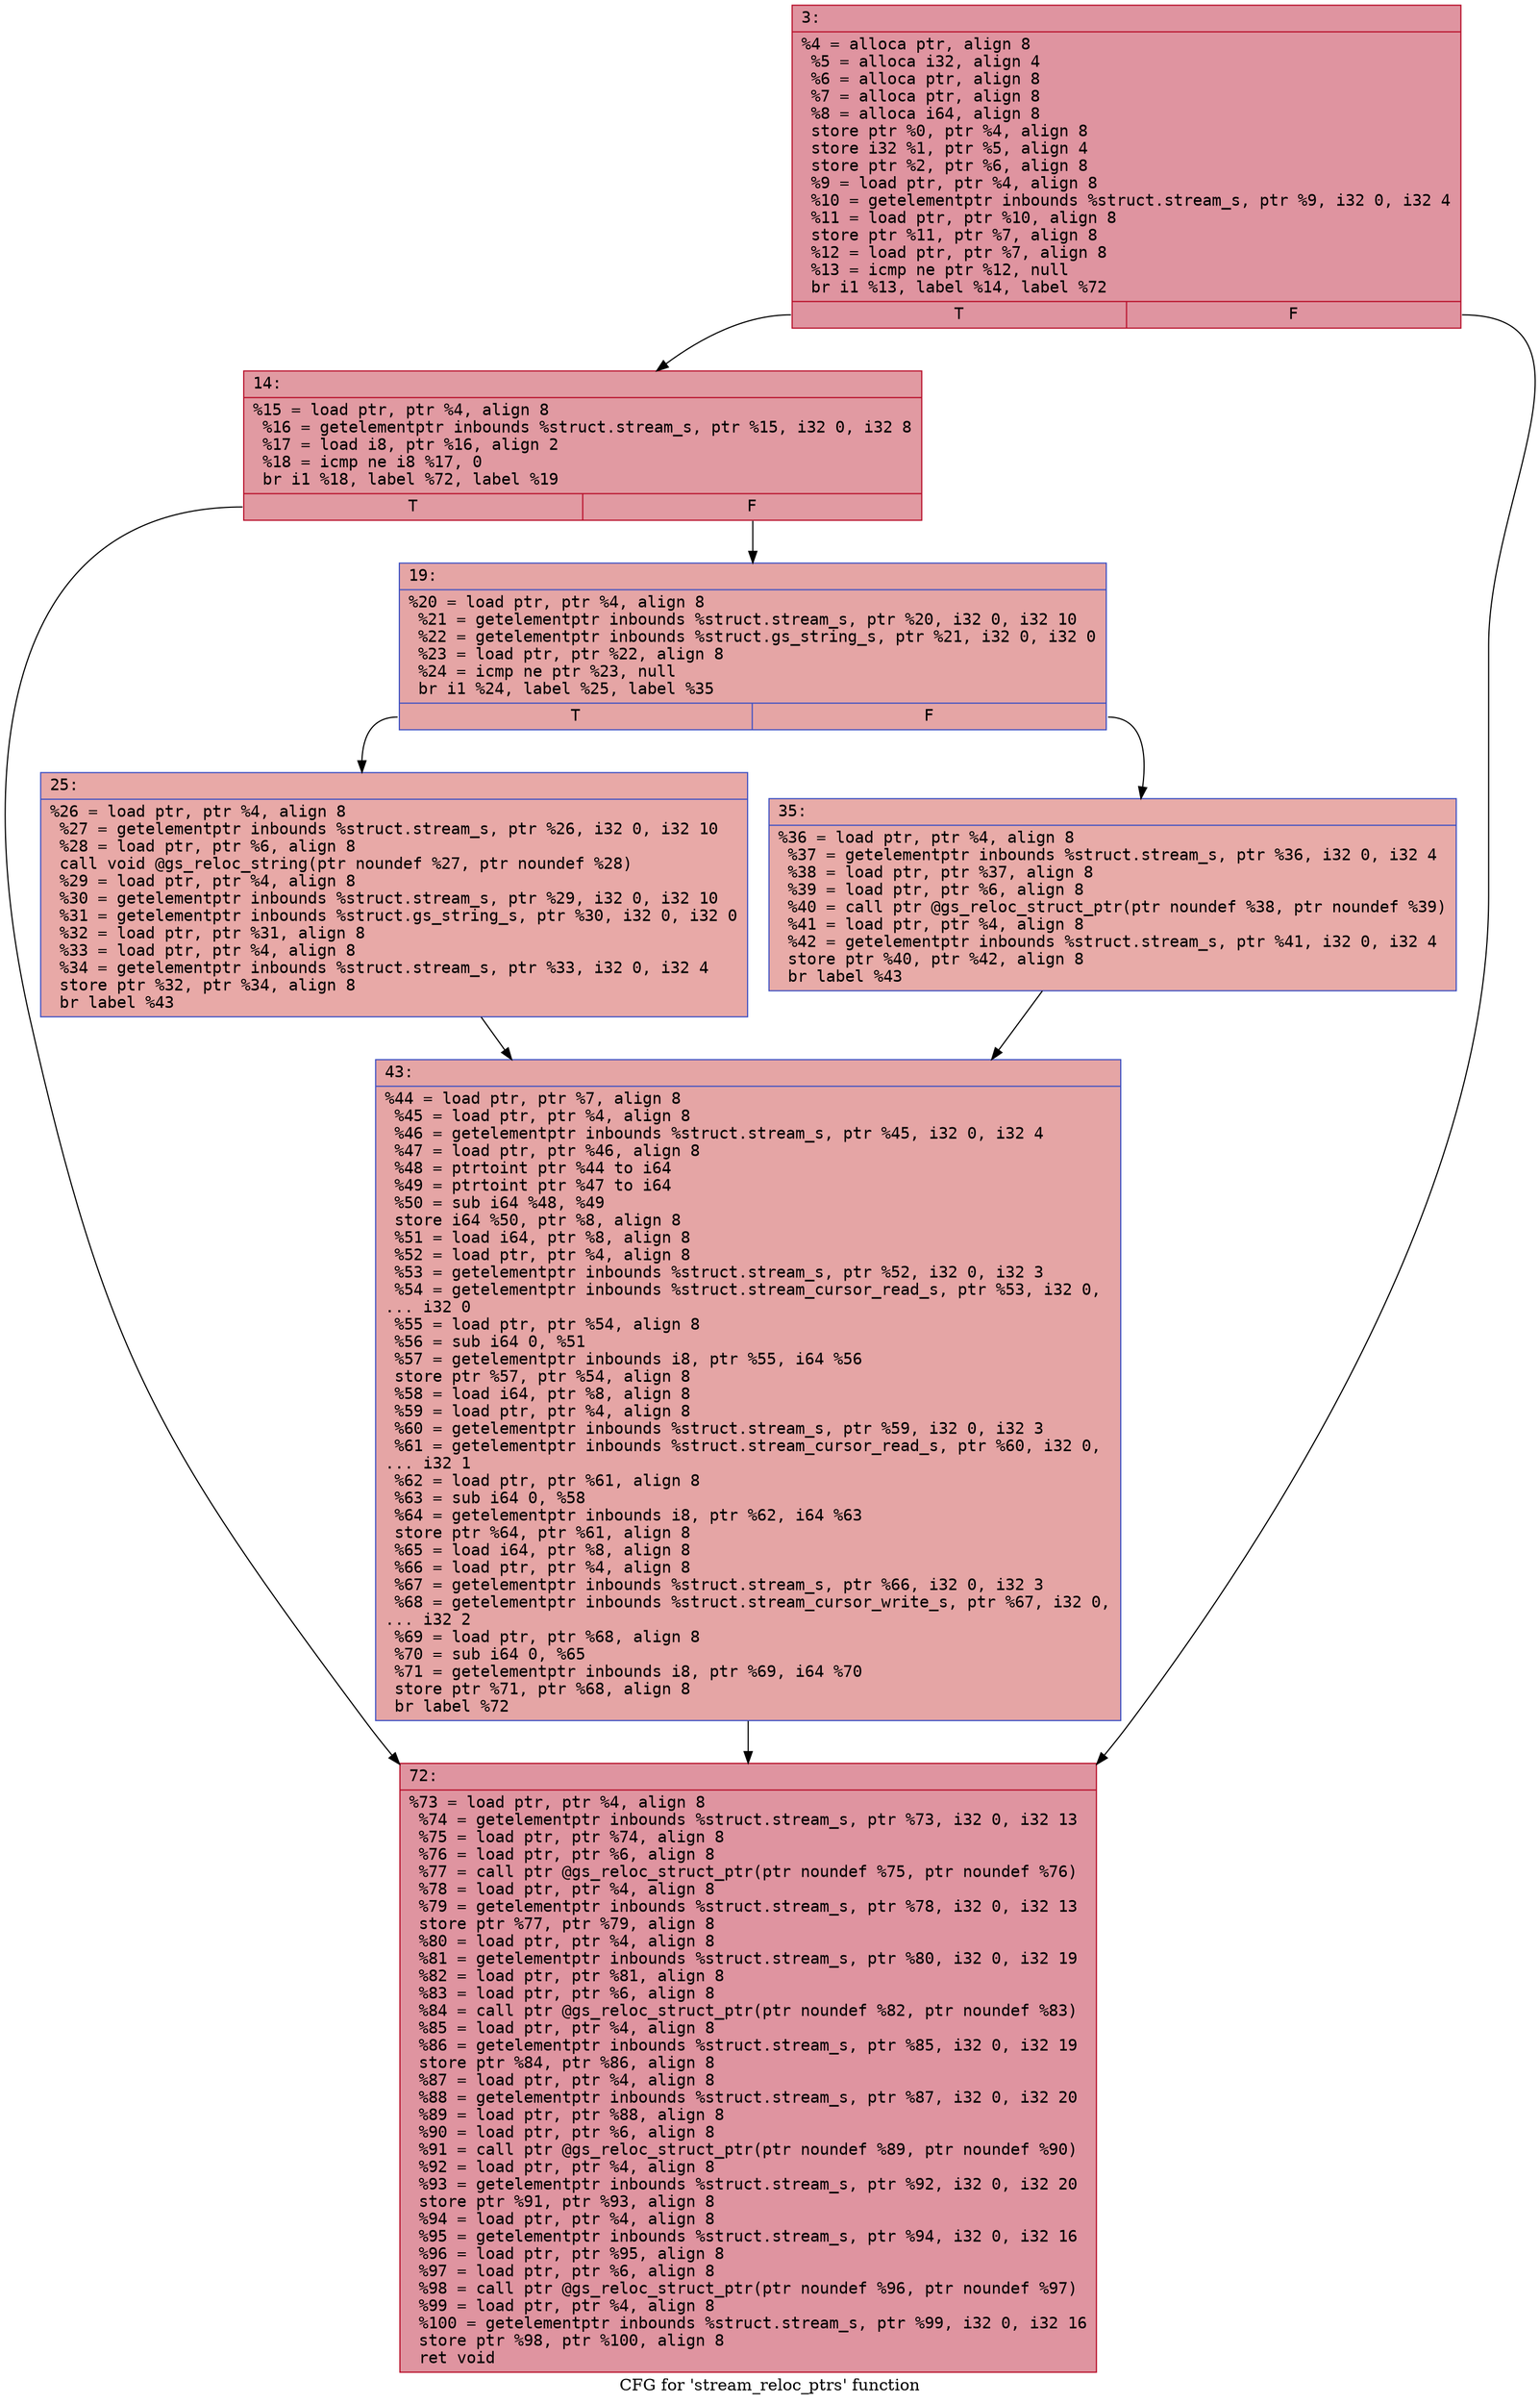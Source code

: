 digraph "CFG for 'stream_reloc_ptrs' function" {
	label="CFG for 'stream_reloc_ptrs' function";

	Node0x600003214ff0 [shape=record,color="#b70d28ff", style=filled, fillcolor="#b70d2870" fontname="Courier",label="{3:\l|  %4 = alloca ptr, align 8\l  %5 = alloca i32, align 4\l  %6 = alloca ptr, align 8\l  %7 = alloca ptr, align 8\l  %8 = alloca i64, align 8\l  store ptr %0, ptr %4, align 8\l  store i32 %1, ptr %5, align 4\l  store ptr %2, ptr %6, align 8\l  %9 = load ptr, ptr %4, align 8\l  %10 = getelementptr inbounds %struct.stream_s, ptr %9, i32 0, i32 4\l  %11 = load ptr, ptr %10, align 8\l  store ptr %11, ptr %7, align 8\l  %12 = load ptr, ptr %7, align 8\l  %13 = icmp ne ptr %12, null\l  br i1 %13, label %14, label %72\l|{<s0>T|<s1>F}}"];
	Node0x600003214ff0:s0 -> Node0x600003215040[tooltip="3 -> 14\nProbability 62.50%" ];
	Node0x600003214ff0:s1 -> Node0x6000032151d0[tooltip="3 -> 72\nProbability 37.50%" ];
	Node0x600003215040 [shape=record,color="#b70d28ff", style=filled, fillcolor="#bb1b2c70" fontname="Courier",label="{14:\l|  %15 = load ptr, ptr %4, align 8\l  %16 = getelementptr inbounds %struct.stream_s, ptr %15, i32 0, i32 8\l  %17 = load i8, ptr %16, align 2\l  %18 = icmp ne i8 %17, 0\l  br i1 %18, label %72, label %19\l|{<s0>T|<s1>F}}"];
	Node0x600003215040:s0 -> Node0x6000032151d0[tooltip="14 -> 72\nProbability 62.50%" ];
	Node0x600003215040:s1 -> Node0x600003215090[tooltip="14 -> 19\nProbability 37.50%" ];
	Node0x600003215090 [shape=record,color="#3d50c3ff", style=filled, fillcolor="#c5333470" fontname="Courier",label="{19:\l|  %20 = load ptr, ptr %4, align 8\l  %21 = getelementptr inbounds %struct.stream_s, ptr %20, i32 0, i32 10\l  %22 = getelementptr inbounds %struct.gs_string_s, ptr %21, i32 0, i32 0\l  %23 = load ptr, ptr %22, align 8\l  %24 = icmp ne ptr %23, null\l  br i1 %24, label %25, label %35\l|{<s0>T|<s1>F}}"];
	Node0x600003215090:s0 -> Node0x6000032150e0[tooltip="19 -> 25\nProbability 62.50%" ];
	Node0x600003215090:s1 -> Node0x600003215130[tooltip="19 -> 35\nProbability 37.50%" ];
	Node0x6000032150e0 [shape=record,color="#3d50c3ff", style=filled, fillcolor="#ca3b3770" fontname="Courier",label="{25:\l|  %26 = load ptr, ptr %4, align 8\l  %27 = getelementptr inbounds %struct.stream_s, ptr %26, i32 0, i32 10\l  %28 = load ptr, ptr %6, align 8\l  call void @gs_reloc_string(ptr noundef %27, ptr noundef %28)\l  %29 = load ptr, ptr %4, align 8\l  %30 = getelementptr inbounds %struct.stream_s, ptr %29, i32 0, i32 10\l  %31 = getelementptr inbounds %struct.gs_string_s, ptr %30, i32 0, i32 0\l  %32 = load ptr, ptr %31, align 8\l  %33 = load ptr, ptr %4, align 8\l  %34 = getelementptr inbounds %struct.stream_s, ptr %33, i32 0, i32 4\l  store ptr %32, ptr %34, align 8\l  br label %43\l}"];
	Node0x6000032150e0 -> Node0x600003215180[tooltip="25 -> 43\nProbability 100.00%" ];
	Node0x600003215130 [shape=record,color="#3d50c3ff", style=filled, fillcolor="#cc403a70" fontname="Courier",label="{35:\l|  %36 = load ptr, ptr %4, align 8\l  %37 = getelementptr inbounds %struct.stream_s, ptr %36, i32 0, i32 4\l  %38 = load ptr, ptr %37, align 8\l  %39 = load ptr, ptr %6, align 8\l  %40 = call ptr @gs_reloc_struct_ptr(ptr noundef %38, ptr noundef %39)\l  %41 = load ptr, ptr %4, align 8\l  %42 = getelementptr inbounds %struct.stream_s, ptr %41, i32 0, i32 4\l  store ptr %40, ptr %42, align 8\l  br label %43\l}"];
	Node0x600003215130 -> Node0x600003215180[tooltip="35 -> 43\nProbability 100.00%" ];
	Node0x600003215180 [shape=record,color="#3d50c3ff", style=filled, fillcolor="#c5333470" fontname="Courier",label="{43:\l|  %44 = load ptr, ptr %7, align 8\l  %45 = load ptr, ptr %4, align 8\l  %46 = getelementptr inbounds %struct.stream_s, ptr %45, i32 0, i32 4\l  %47 = load ptr, ptr %46, align 8\l  %48 = ptrtoint ptr %44 to i64\l  %49 = ptrtoint ptr %47 to i64\l  %50 = sub i64 %48, %49\l  store i64 %50, ptr %8, align 8\l  %51 = load i64, ptr %8, align 8\l  %52 = load ptr, ptr %4, align 8\l  %53 = getelementptr inbounds %struct.stream_s, ptr %52, i32 0, i32 3\l  %54 = getelementptr inbounds %struct.stream_cursor_read_s, ptr %53, i32 0,\l... i32 0\l  %55 = load ptr, ptr %54, align 8\l  %56 = sub i64 0, %51\l  %57 = getelementptr inbounds i8, ptr %55, i64 %56\l  store ptr %57, ptr %54, align 8\l  %58 = load i64, ptr %8, align 8\l  %59 = load ptr, ptr %4, align 8\l  %60 = getelementptr inbounds %struct.stream_s, ptr %59, i32 0, i32 3\l  %61 = getelementptr inbounds %struct.stream_cursor_read_s, ptr %60, i32 0,\l... i32 1\l  %62 = load ptr, ptr %61, align 8\l  %63 = sub i64 0, %58\l  %64 = getelementptr inbounds i8, ptr %62, i64 %63\l  store ptr %64, ptr %61, align 8\l  %65 = load i64, ptr %8, align 8\l  %66 = load ptr, ptr %4, align 8\l  %67 = getelementptr inbounds %struct.stream_s, ptr %66, i32 0, i32 3\l  %68 = getelementptr inbounds %struct.stream_cursor_write_s, ptr %67, i32 0,\l... i32 2\l  %69 = load ptr, ptr %68, align 8\l  %70 = sub i64 0, %65\l  %71 = getelementptr inbounds i8, ptr %69, i64 %70\l  store ptr %71, ptr %68, align 8\l  br label %72\l}"];
	Node0x600003215180 -> Node0x6000032151d0[tooltip="43 -> 72\nProbability 100.00%" ];
	Node0x6000032151d0 [shape=record,color="#b70d28ff", style=filled, fillcolor="#b70d2870" fontname="Courier",label="{72:\l|  %73 = load ptr, ptr %4, align 8\l  %74 = getelementptr inbounds %struct.stream_s, ptr %73, i32 0, i32 13\l  %75 = load ptr, ptr %74, align 8\l  %76 = load ptr, ptr %6, align 8\l  %77 = call ptr @gs_reloc_struct_ptr(ptr noundef %75, ptr noundef %76)\l  %78 = load ptr, ptr %4, align 8\l  %79 = getelementptr inbounds %struct.stream_s, ptr %78, i32 0, i32 13\l  store ptr %77, ptr %79, align 8\l  %80 = load ptr, ptr %4, align 8\l  %81 = getelementptr inbounds %struct.stream_s, ptr %80, i32 0, i32 19\l  %82 = load ptr, ptr %81, align 8\l  %83 = load ptr, ptr %6, align 8\l  %84 = call ptr @gs_reloc_struct_ptr(ptr noundef %82, ptr noundef %83)\l  %85 = load ptr, ptr %4, align 8\l  %86 = getelementptr inbounds %struct.stream_s, ptr %85, i32 0, i32 19\l  store ptr %84, ptr %86, align 8\l  %87 = load ptr, ptr %4, align 8\l  %88 = getelementptr inbounds %struct.stream_s, ptr %87, i32 0, i32 20\l  %89 = load ptr, ptr %88, align 8\l  %90 = load ptr, ptr %6, align 8\l  %91 = call ptr @gs_reloc_struct_ptr(ptr noundef %89, ptr noundef %90)\l  %92 = load ptr, ptr %4, align 8\l  %93 = getelementptr inbounds %struct.stream_s, ptr %92, i32 0, i32 20\l  store ptr %91, ptr %93, align 8\l  %94 = load ptr, ptr %4, align 8\l  %95 = getelementptr inbounds %struct.stream_s, ptr %94, i32 0, i32 16\l  %96 = load ptr, ptr %95, align 8\l  %97 = load ptr, ptr %6, align 8\l  %98 = call ptr @gs_reloc_struct_ptr(ptr noundef %96, ptr noundef %97)\l  %99 = load ptr, ptr %4, align 8\l  %100 = getelementptr inbounds %struct.stream_s, ptr %99, i32 0, i32 16\l  store ptr %98, ptr %100, align 8\l  ret void\l}"];
}
